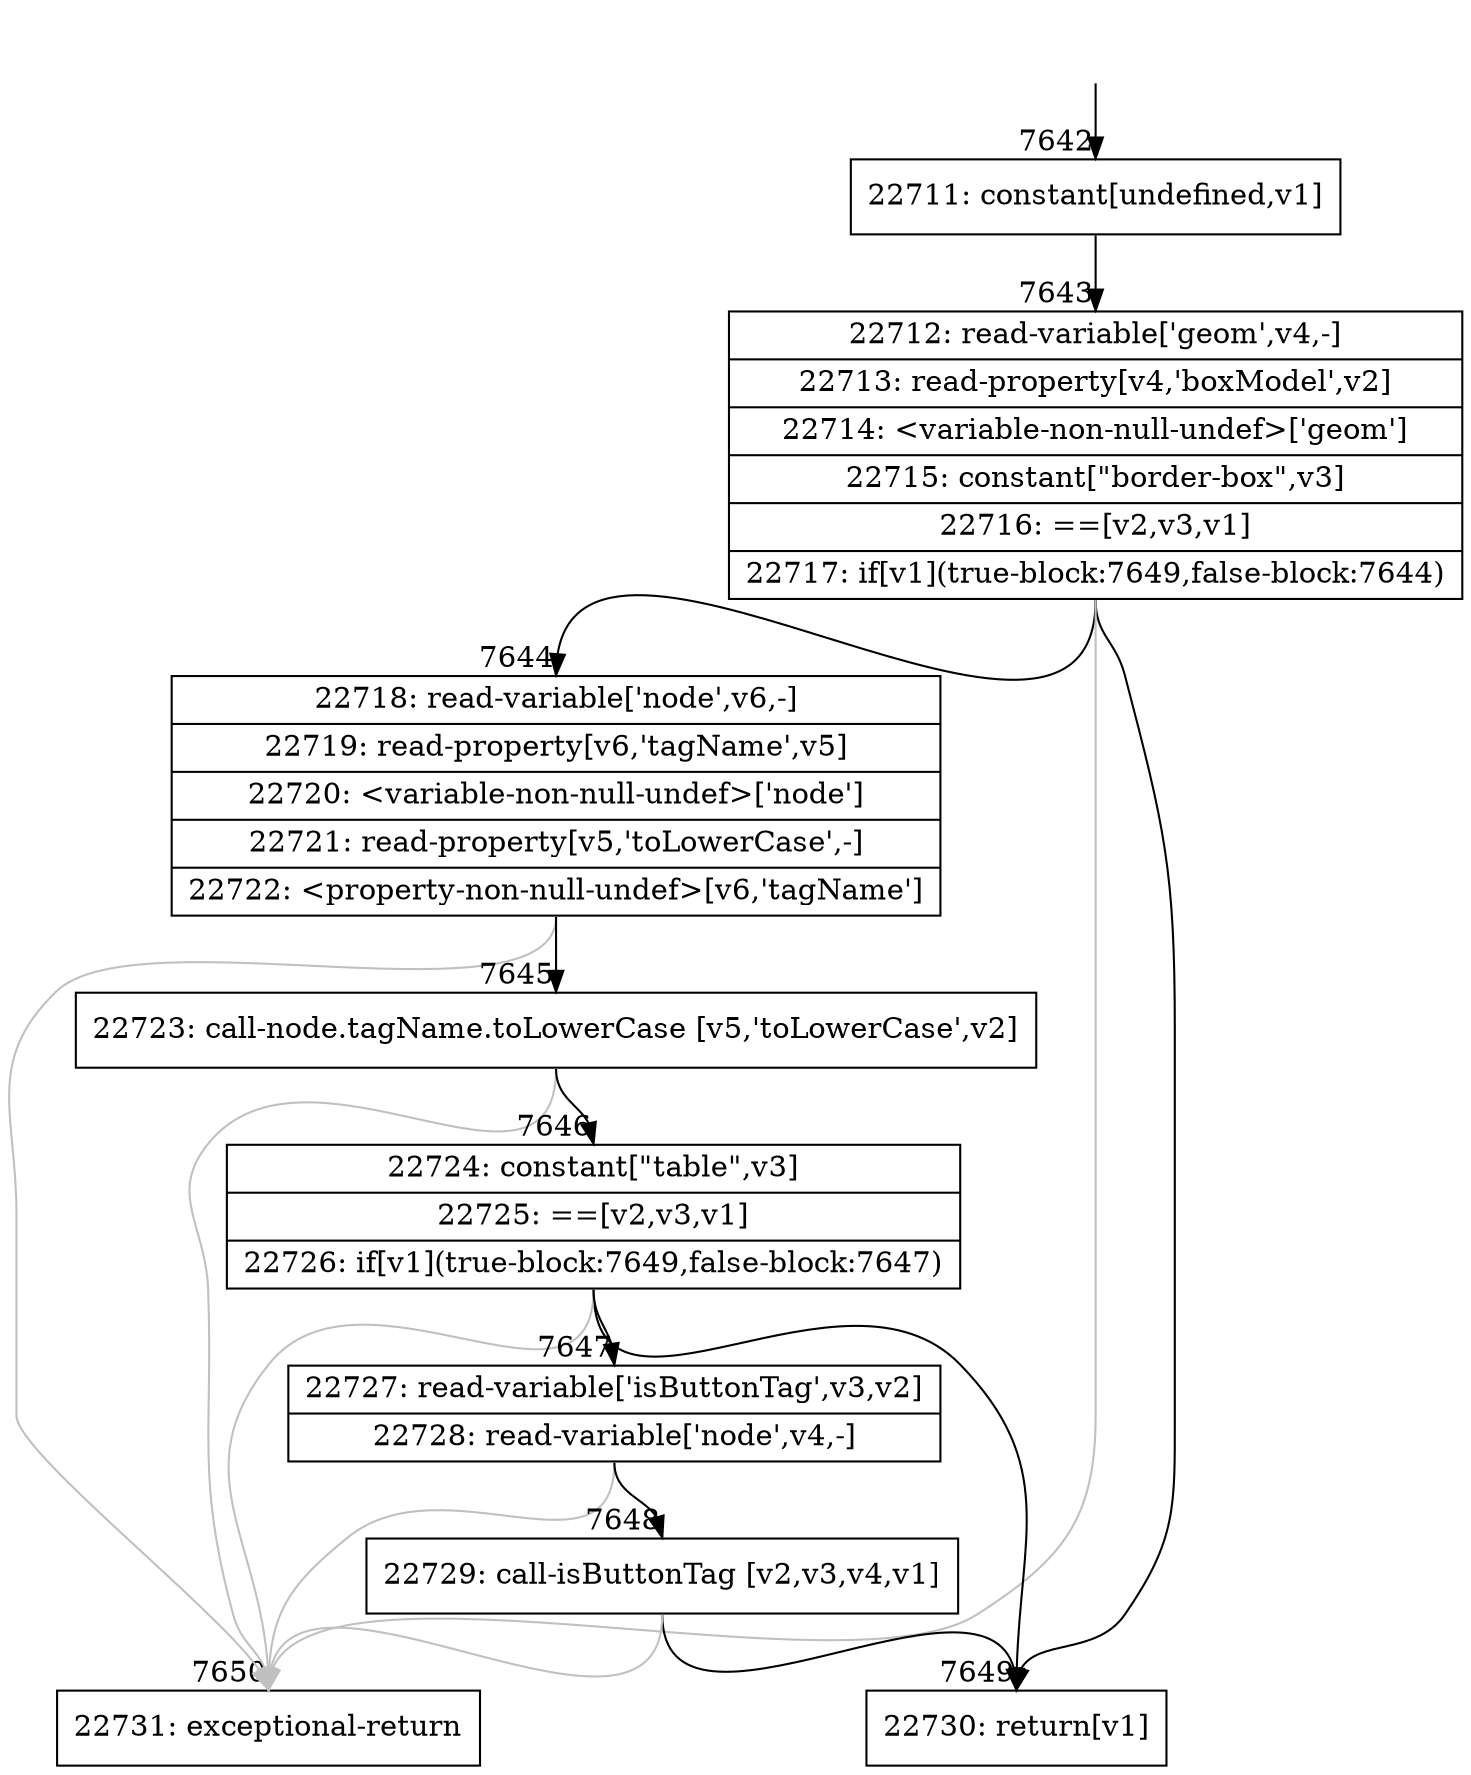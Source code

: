 digraph {
rankdir="TD"
BB_entry522[shape=none,label=""];
BB_entry522 -> BB7642 [tailport=s, headport=n, headlabel="    7642"]
BB7642 [shape=record label="{22711: constant[undefined,v1]}" ] 
BB7642 -> BB7643 [tailport=s, headport=n, headlabel="      7643"]
BB7643 [shape=record label="{22712: read-variable['geom',v4,-]|22713: read-property[v4,'boxModel',v2]|22714: \<variable-non-null-undef\>['geom']|22715: constant[\"border-box\",v3]|22716: ==[v2,v3,v1]|22717: if[v1](true-block:7649,false-block:7644)}" ] 
BB7643 -> BB7649 [tailport=s, headport=n, headlabel="      7649"]
BB7643 -> BB7644 [tailport=s, headport=n, headlabel="      7644"]
BB7643 -> BB7650 [tailport=s, headport=n, color=gray, headlabel="      7650"]
BB7644 [shape=record label="{22718: read-variable['node',v6,-]|22719: read-property[v6,'tagName',v5]|22720: \<variable-non-null-undef\>['node']|22721: read-property[v5,'toLowerCase',-]|22722: \<property-non-null-undef\>[v6,'tagName']}" ] 
BB7644 -> BB7645 [tailport=s, headport=n, headlabel="      7645"]
BB7644 -> BB7650 [tailport=s, headport=n, color=gray]
BB7645 [shape=record label="{22723: call-node.tagName.toLowerCase [v5,'toLowerCase',v2]}" ] 
BB7645 -> BB7646 [tailport=s, headport=n, headlabel="      7646"]
BB7645 -> BB7650 [tailport=s, headport=n, color=gray]
BB7646 [shape=record label="{22724: constant[\"table\",v3]|22725: ==[v2,v3,v1]|22726: if[v1](true-block:7649,false-block:7647)}" ] 
BB7646 -> BB7649 [tailport=s, headport=n]
BB7646 -> BB7647 [tailport=s, headport=n, headlabel="      7647"]
BB7646 -> BB7650 [tailport=s, headport=n, color=gray]
BB7647 [shape=record label="{22727: read-variable['isButtonTag',v3,v2]|22728: read-variable['node',v4,-]}" ] 
BB7647 -> BB7648 [tailport=s, headport=n, headlabel="      7648"]
BB7647 -> BB7650 [tailport=s, headport=n, color=gray]
BB7648 [shape=record label="{22729: call-isButtonTag [v2,v3,v4,v1]}" ] 
BB7648 -> BB7649 [tailport=s, headport=n]
BB7648 -> BB7650 [tailport=s, headport=n, color=gray]
BB7649 [shape=record label="{22730: return[v1]}" ] 
BB7650 [shape=record label="{22731: exceptional-return}" ] 
//#$~ 10696
}
